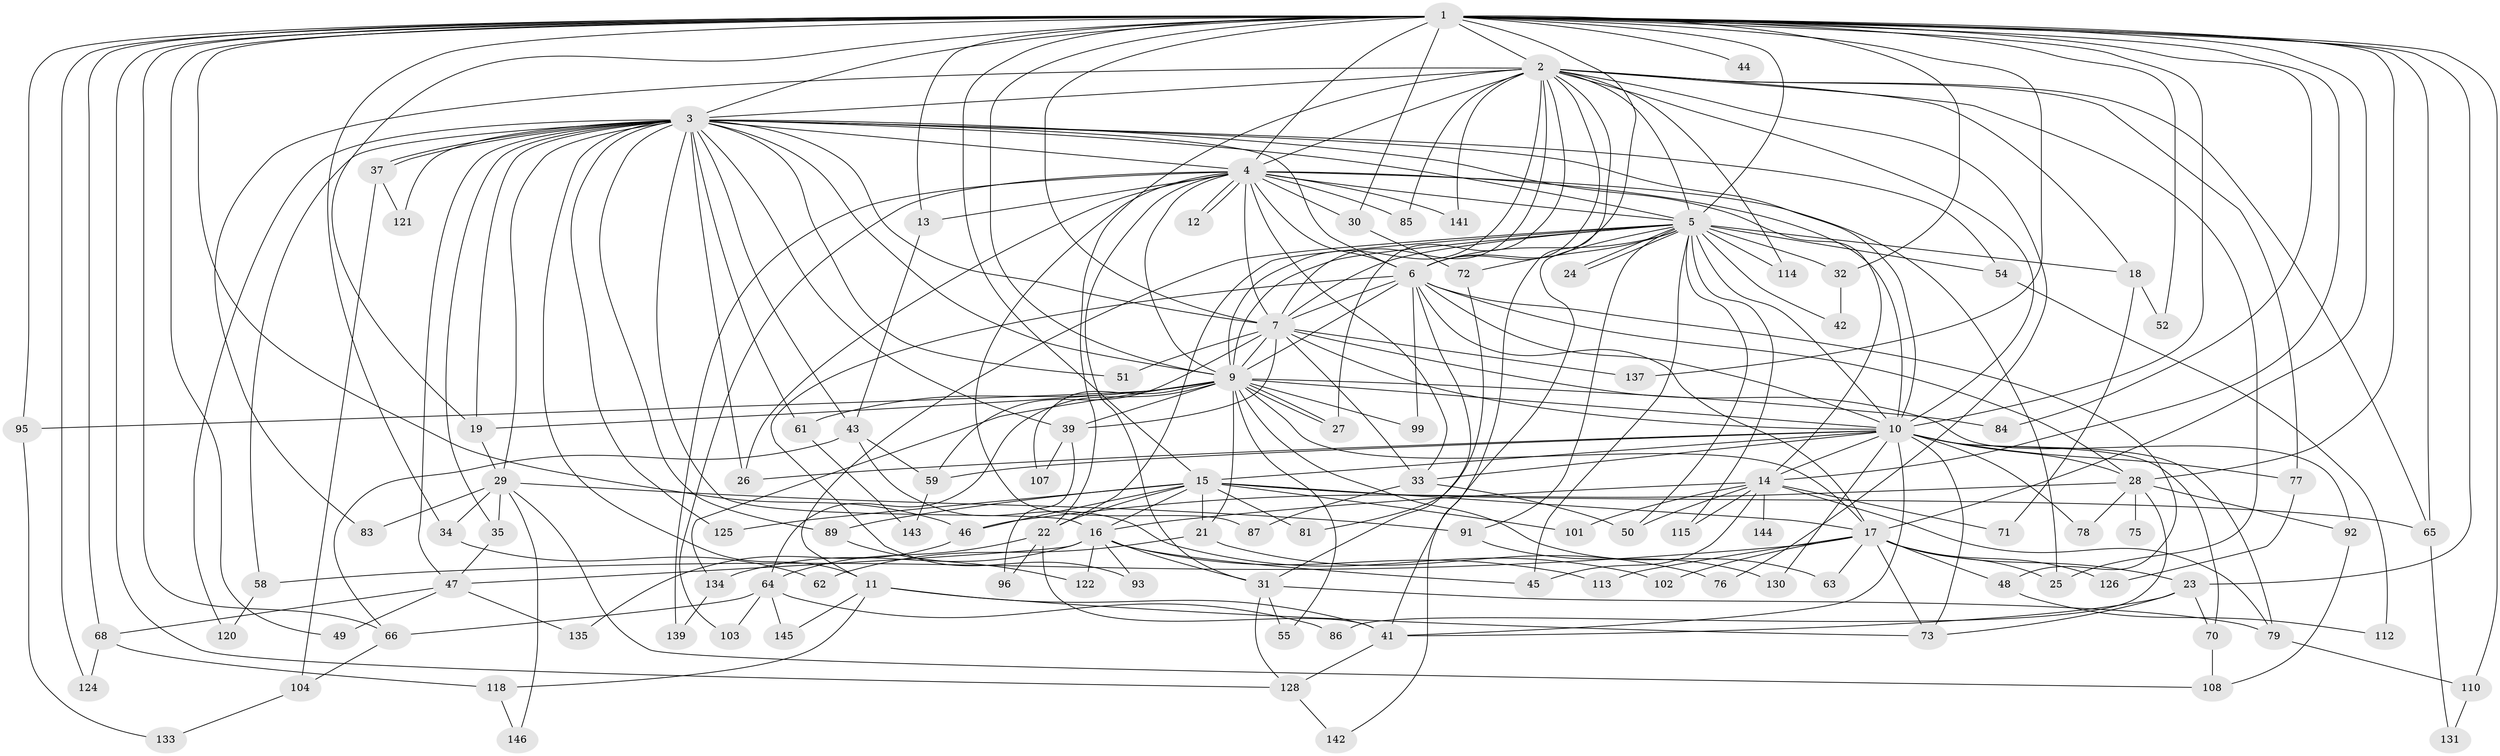 // original degree distribution, {18: 0.00684931506849315, 21: 0.00684931506849315, 31: 0.00684931506849315, 22: 0.0136986301369863, 24: 0.0136986301369863, 16: 0.00684931506849315, 17: 0.00684931506849315, 25: 0.00684931506849315, 5: 0.0547945205479452, 2: 0.4794520547945205, 3: 0.22602739726027396, 10: 0.0136986301369863, 6: 0.0273972602739726, 11: 0.00684931506849315, 4: 0.1095890410958904, 8: 0.0136986301369863}
// Generated by graph-tools (version 1.1) at 2025/10/02/27/25 16:10:57]
// undirected, 112 vertices, 267 edges
graph export_dot {
graph [start="1"]
  node [color=gray90,style=filled];
  1 [super="+8"];
  2 [super="+57"];
  3 [super="+100"];
  4 [super="+74"];
  5 [super="+20"];
  6 [super="+97"];
  7;
  9 [super="+67"];
  10 [super="+119"];
  11 [super="+88"];
  12;
  13;
  14 [super="+90"];
  15 [super="+36"];
  16;
  17 [super="+40"];
  18;
  19 [super="+82"];
  21;
  22 [super="+123"];
  23 [super="+140"];
  24;
  25 [super="+109"];
  26 [super="+105"];
  27 [super="+111"];
  28 [super="+38"];
  29 [super="+80"];
  30;
  31 [super="+127"];
  32;
  33 [super="+94"];
  34;
  35;
  37;
  39 [super="+56"];
  41 [super="+98"];
  42;
  43 [super="+69"];
  44;
  45 [super="+53"];
  46 [super="+60"];
  47 [super="+116"];
  48;
  49;
  50;
  51;
  52;
  54;
  55;
  58;
  59 [super="+129"];
  61;
  62;
  63;
  64;
  65 [super="+132"];
  66;
  68;
  70;
  71;
  72;
  73 [super="+117"];
  75;
  76;
  77;
  78;
  79 [super="+106"];
  81;
  83;
  84;
  85;
  86;
  87;
  89;
  91;
  92;
  93;
  95;
  96;
  99;
  101;
  102;
  103;
  104;
  107;
  108 [super="+138"];
  110;
  112;
  113;
  114;
  115;
  118;
  120;
  121;
  122;
  124;
  125;
  126;
  128 [super="+136"];
  130;
  131;
  133;
  134;
  135;
  137;
  139;
  141;
  142;
  143;
  144;
  145;
  146;
  1 -- 2 [weight=2];
  1 -- 3 [weight=2];
  1 -- 4 [weight=2];
  1 -- 5 [weight=2];
  1 -- 6 [weight=2];
  1 -- 7 [weight=2];
  1 -- 9 [weight=2];
  1 -- 10 [weight=2];
  1 -- 13;
  1 -- 14;
  1 -- 19;
  1 -- 34;
  1 -- 44 [weight=2];
  1 -- 65;
  1 -- 84;
  1 -- 110;
  1 -- 128;
  1 -- 66;
  1 -- 68;
  1 -- 137;
  1 -- 15;
  1 -- 17;
  1 -- 23;
  1 -- 30;
  1 -- 95;
  1 -- 32;
  1 -- 46;
  1 -- 49;
  1 -- 52;
  1 -- 124;
  1 -- 28;
  2 -- 3;
  2 -- 4;
  2 -- 5;
  2 -- 6;
  2 -- 7 [weight=2];
  2 -- 9;
  2 -- 10;
  2 -- 18;
  2 -- 65;
  2 -- 76;
  2 -- 77;
  2 -- 83;
  2 -- 85;
  2 -- 114;
  2 -- 141;
  2 -- 142;
  2 -- 25;
  2 -- 22;
  2 -- 27;
  3 -- 4;
  3 -- 5;
  3 -- 6 [weight=2];
  3 -- 7;
  3 -- 9;
  3 -- 10;
  3 -- 11;
  3 -- 16;
  3 -- 19;
  3 -- 26;
  3 -- 29 [weight=2];
  3 -- 35;
  3 -- 37;
  3 -- 37;
  3 -- 39;
  3 -- 43;
  3 -- 51;
  3 -- 54;
  3 -- 58;
  3 -- 61;
  3 -- 89;
  3 -- 120;
  3 -- 121;
  3 -- 125;
  3 -- 14;
  3 -- 47;
  4 -- 5;
  4 -- 6;
  4 -- 7;
  4 -- 9;
  4 -- 10;
  4 -- 12;
  4 -- 12;
  4 -- 13;
  4 -- 25;
  4 -- 30;
  4 -- 85;
  4 -- 87;
  4 -- 103;
  4 -- 139;
  4 -- 141;
  4 -- 26;
  4 -- 33;
  4 -- 31;
  5 -- 6;
  5 -- 7;
  5 -- 9 [weight=2];
  5 -- 10;
  5 -- 11;
  5 -- 18;
  5 -- 22;
  5 -- 24;
  5 -- 24;
  5 -- 32;
  5 -- 41;
  5 -- 42;
  5 -- 54;
  5 -- 72;
  5 -- 91;
  5 -- 114;
  5 -- 115;
  5 -- 50;
  5 -- 45;
  6 -- 7;
  6 -- 9;
  6 -- 10;
  6 -- 17;
  6 -- 28;
  6 -- 31;
  6 -- 48;
  6 -- 93;
  6 -- 99;
  7 -- 9 [weight=2];
  7 -- 10;
  7 -- 33;
  7 -- 39;
  7 -- 51;
  7 -- 59;
  7 -- 92;
  7 -- 137;
  9 -- 10;
  9 -- 21;
  9 -- 27;
  9 -- 27;
  9 -- 55;
  9 -- 61;
  9 -- 63;
  9 -- 64;
  9 -- 95;
  9 -- 99;
  9 -- 107;
  9 -- 134;
  9 -- 84;
  9 -- 17;
  9 -- 19;
  9 -- 39;
  10 -- 14;
  10 -- 15;
  10 -- 26;
  10 -- 28;
  10 -- 33;
  10 -- 59;
  10 -- 70;
  10 -- 77;
  10 -- 78;
  10 -- 79;
  10 -- 130;
  10 -- 73;
  10 -- 41;
  11 -- 73;
  11 -- 118;
  11 -- 41;
  11 -- 145;
  13 -- 43;
  14 -- 45;
  14 -- 50;
  14 -- 71;
  14 -- 101;
  14 -- 115;
  14 -- 16;
  14 -- 144;
  14 -- 79;
  15 -- 16;
  15 -- 21;
  15 -- 22;
  15 -- 101;
  15 -- 17;
  15 -- 81;
  15 -- 89;
  15 -- 125;
  15 -- 65;
  15 -- 46;
  16 -- 31;
  16 -- 45;
  16 -- 47;
  16 -- 93;
  16 -- 113;
  16 -- 122;
  16 -- 134;
  17 -- 23;
  17 -- 25;
  17 -- 58;
  17 -- 63;
  17 -- 73;
  17 -- 113;
  17 -- 126;
  17 -- 48;
  17 -- 102;
  18 -- 52;
  18 -- 71;
  19 -- 29;
  21 -- 62;
  21 -- 76;
  22 -- 64;
  22 -- 96;
  22 -- 41;
  23 -- 41;
  23 -- 70;
  23 -- 73;
  28 -- 75 [weight=2];
  28 -- 78;
  28 -- 86;
  28 -- 46;
  28 -- 92;
  29 -- 34;
  29 -- 35;
  29 -- 83;
  29 -- 146;
  29 -- 91;
  29 -- 108;
  30 -- 72;
  31 -- 55;
  31 -- 79;
  31 -- 128;
  32 -- 42;
  33 -- 87;
  33 -- 50;
  34 -- 62;
  35 -- 47;
  37 -- 104;
  37 -- 121;
  39 -- 96;
  39 -- 107;
  41 -- 128;
  43 -- 102;
  43 -- 66;
  43 -- 59;
  46 -- 135;
  47 -- 49;
  47 -- 68;
  47 -- 135;
  48 -- 112;
  54 -- 112;
  58 -- 120;
  59 -- 143;
  61 -- 143;
  64 -- 66;
  64 -- 86;
  64 -- 103;
  64 -- 145;
  65 -- 131;
  66 -- 104;
  68 -- 118;
  68 -- 124;
  70 -- 108;
  72 -- 81;
  77 -- 126;
  79 -- 110;
  89 -- 122;
  91 -- 130;
  92 -- 108;
  95 -- 133;
  104 -- 133;
  110 -- 131;
  118 -- 146;
  128 -- 142;
  134 -- 139;
}
